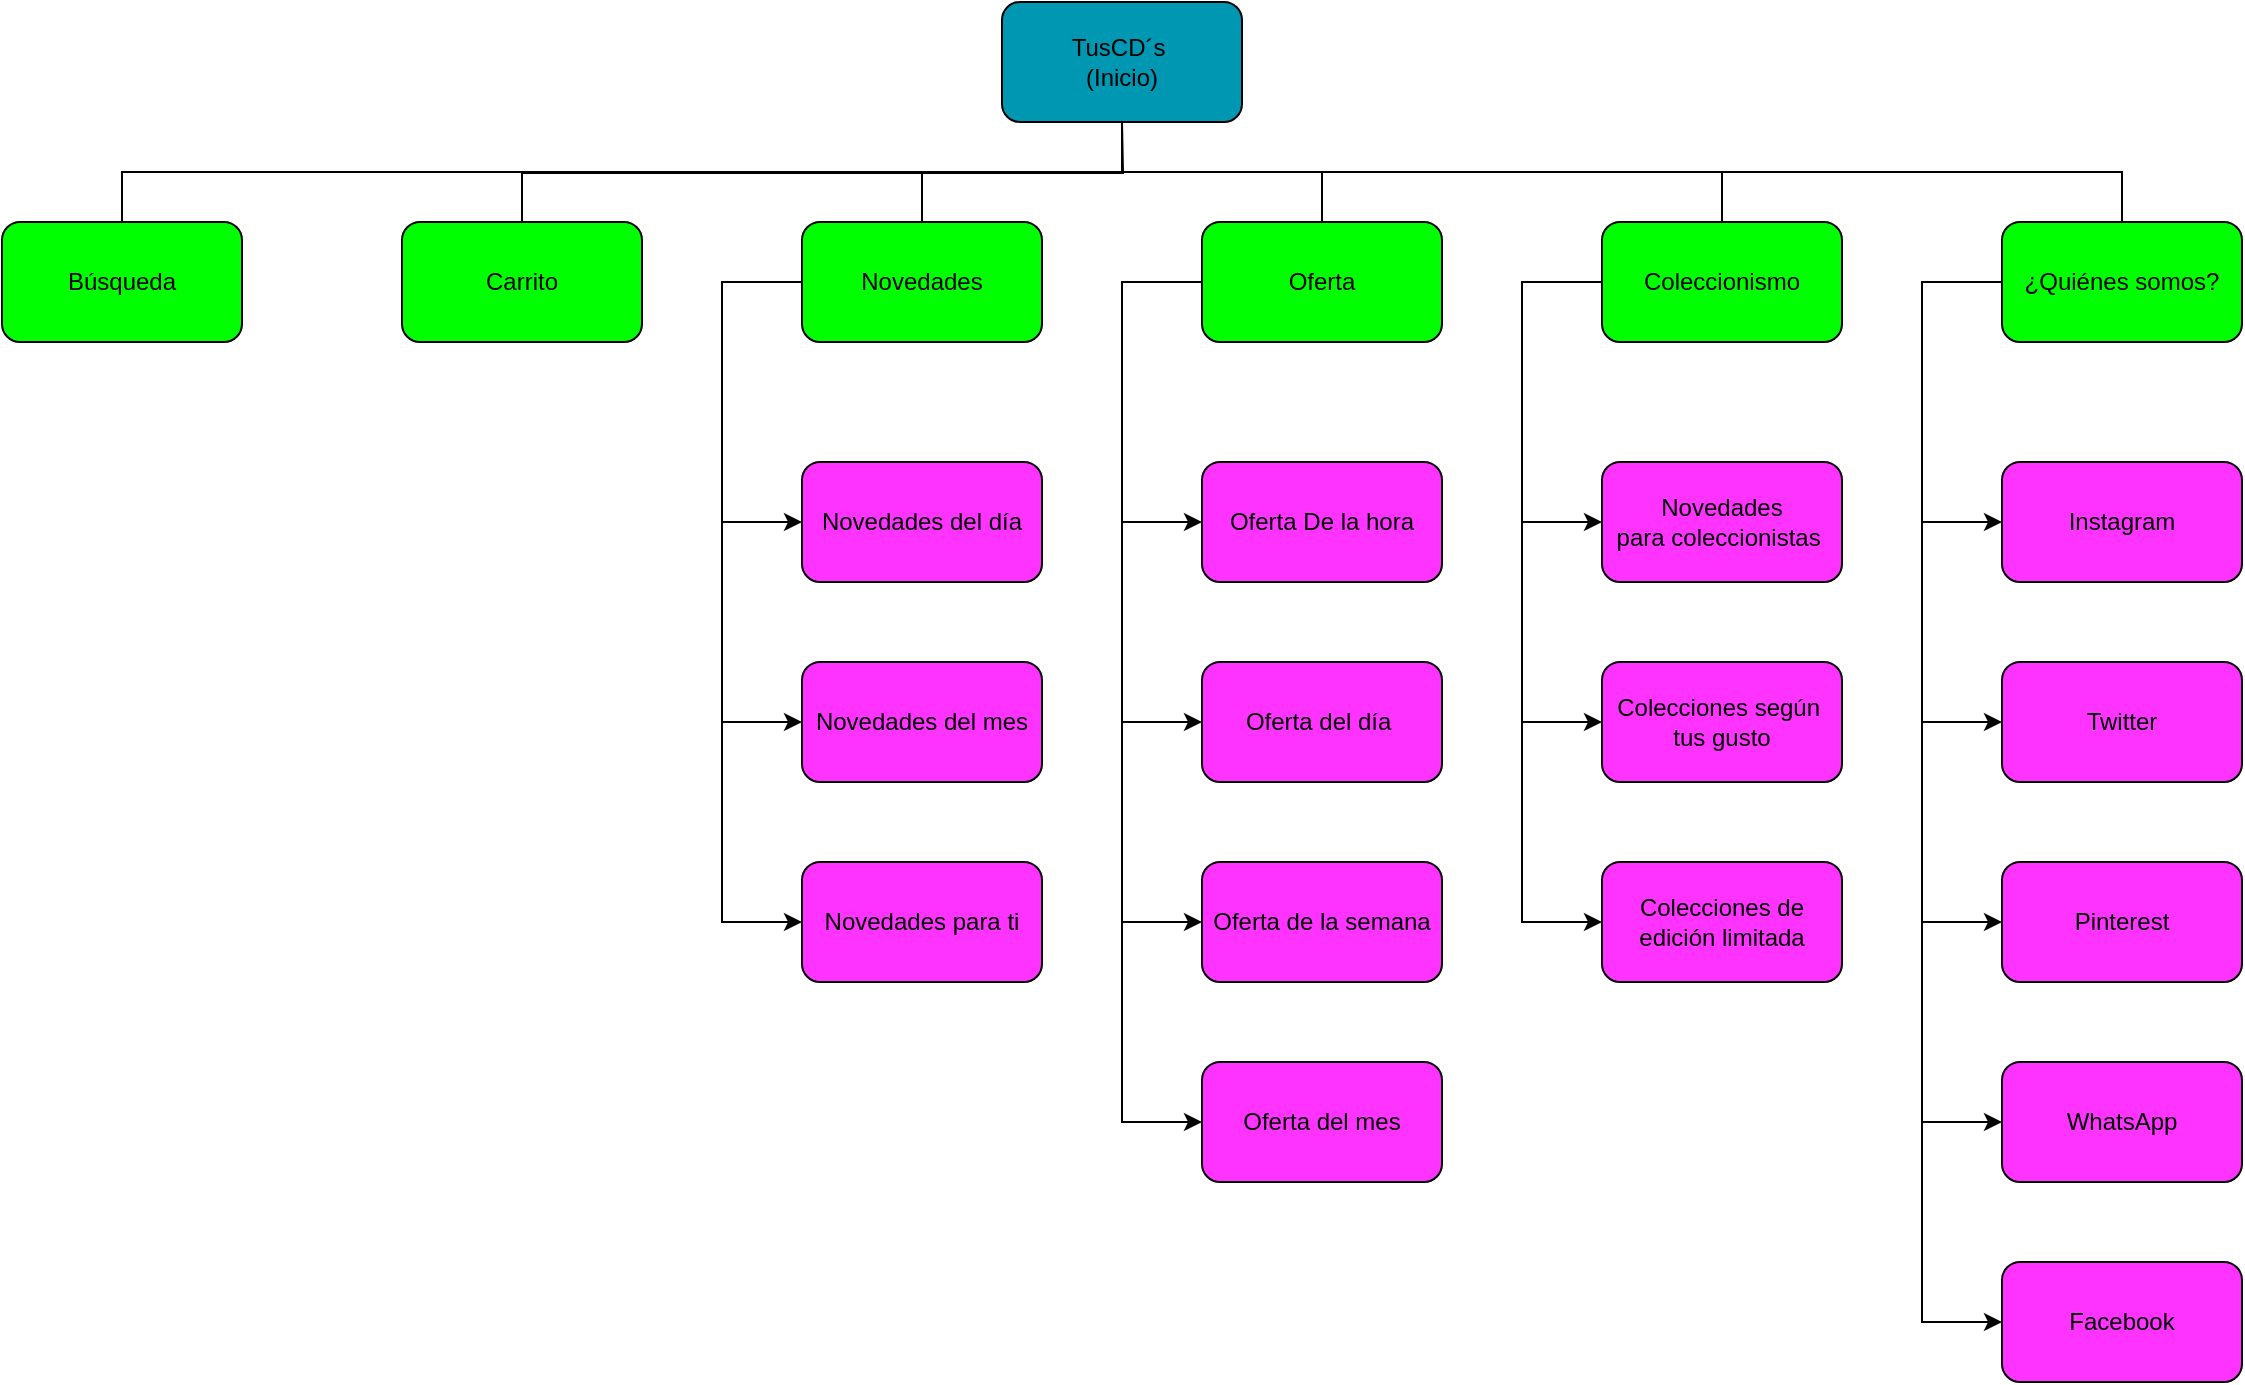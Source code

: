 <mxfile version="24.7.16">
  <diagram name="Página-1" id="LjsTxuQh81cfuCp1gVAf">
    <mxGraphModel grid="1" page="1" gridSize="10" guides="1" tooltips="1" connect="1" arrows="1" fold="1" pageScale="1" pageWidth="1169" pageHeight="827" math="0" shadow="0">
      <root>
        <mxCell id="0" />
        <mxCell id="1" parent="0" />
        <mxCell id="8Neq3KagH41kIfCmVQDN-1" value="TusCD´s&amp;nbsp;&lt;div&gt;(Inicio)&lt;/div&gt;" style="rounded=1;whiteSpace=wrap;html=1;fillColor=#0097b2;" vertex="1" parent="1">
          <mxGeometry x="540" y="30" width="120" height="60" as="geometry" />
        </mxCell>
        <mxCell id="8Neq3KagH41kIfCmVQDN-2" value="Búsqueda" style="rounded=1;whiteSpace=wrap;html=1;fillColor=#00FF00;" vertex="1" parent="1">
          <mxGeometry x="40" y="140" width="120" height="60" as="geometry" />
        </mxCell>
        <mxCell id="8Neq3KagH41kIfCmVQDN-3" value="Carrito" style="rounded=1;whiteSpace=wrap;html=1;fillColor=#00FF00;" vertex="1" parent="1">
          <mxGeometry x="240" y="140" width="120" height="60" as="geometry" />
        </mxCell>
        <mxCell id="8Neq3KagH41kIfCmVQDN-4" value="Novedades" style="rounded=1;whiteSpace=wrap;html=1;fillColor=#00FF00;" vertex="1" parent="1">
          <mxGeometry x="440" y="140" width="120" height="60" as="geometry" />
        </mxCell>
        <mxCell id="8Neq3KagH41kIfCmVQDN-5" value="Oferta" style="rounded=1;whiteSpace=wrap;html=1;fillColor=#00FF00;" vertex="1" parent="1">
          <mxGeometry x="640" y="140" width="120" height="60" as="geometry" />
        </mxCell>
        <mxCell id="8Neq3KagH41kIfCmVQDN-6" value="Coleccionismo" style="rounded=1;whiteSpace=wrap;html=1;fillColor=#00FF00;" vertex="1" parent="1">
          <mxGeometry x="840" y="140" width="120" height="60" as="geometry" />
        </mxCell>
        <mxCell id="8Neq3KagH41kIfCmVQDN-7" value="¿Quiénes somos?" style="rounded=1;whiteSpace=wrap;html=1;fillColor=#00FF00;" vertex="1" parent="1">
          <mxGeometry x="1040" y="140" width="120" height="60" as="geometry" />
        </mxCell>
        <mxCell id="8Neq3KagH41kIfCmVQDN-8" value="Novedades del día" style="rounded=1;whiteSpace=wrap;html=1;fillColor=#FF33FF;" vertex="1" parent="1">
          <mxGeometry x="440" y="260" width="120" height="60" as="geometry" />
        </mxCell>
        <mxCell id="8Neq3KagH41kIfCmVQDN-9" value="Novedades del mes" style="rounded=1;whiteSpace=wrap;html=1;fillColor=#FF33FF;" vertex="1" parent="1">
          <mxGeometry x="440" y="360" width="120" height="60" as="geometry" />
        </mxCell>
        <mxCell id="8Neq3KagH41kIfCmVQDN-10" value="Novedades para ti" style="rounded=1;whiteSpace=wrap;html=1;fillColor=#FF33FF;" vertex="1" parent="1">
          <mxGeometry x="440" y="460" width="120" height="60" as="geometry" />
        </mxCell>
        <mxCell id="8Neq3KagH41kIfCmVQDN-11" value="Oferta De la hora" style="rounded=1;whiteSpace=wrap;html=1;fillColor=#FF33FF;" vertex="1" parent="1">
          <mxGeometry x="640" y="260" width="120" height="60" as="geometry" />
        </mxCell>
        <mxCell id="8Neq3KagH41kIfCmVQDN-12" value="Oferta del día&amp;nbsp;" style="rounded=1;whiteSpace=wrap;html=1;fillColor=#FF33FF;" vertex="1" parent="1">
          <mxGeometry x="640" y="360" width="120" height="60" as="geometry" />
        </mxCell>
        <mxCell id="8Neq3KagH41kIfCmVQDN-13" value="Oferta de la semana" style="rounded=1;whiteSpace=wrap;html=1;fillColor=#FF33FF;" vertex="1" parent="1">
          <mxGeometry x="640" y="460" width="120" height="60" as="geometry" />
        </mxCell>
        <mxCell id="8Neq3KagH41kIfCmVQDN-14" value="Oferta del mes" style="rounded=1;whiteSpace=wrap;html=1;fillColor=#FF33FF;" vertex="1" parent="1">
          <mxGeometry x="640" y="560" width="120" height="60" as="geometry" />
        </mxCell>
        <mxCell id="8Neq3KagH41kIfCmVQDN-15" value="Novedades&lt;div&gt;para coleccionistas&amp;nbsp;&lt;/div&gt;" style="rounded=1;whiteSpace=wrap;html=1;fillColor=#FF33FF;" vertex="1" parent="1">
          <mxGeometry x="840" y="260" width="120" height="60" as="geometry" />
        </mxCell>
        <mxCell id="8Neq3KagH41kIfCmVQDN-16" value="Colecciones según&amp;nbsp; tus gusto" style="rounded=1;whiteSpace=wrap;html=1;fillColor=#FF33FF;" vertex="1" parent="1">
          <mxGeometry x="840" y="360" width="120" height="60" as="geometry" />
        </mxCell>
        <mxCell id="8Neq3KagH41kIfCmVQDN-17" value="Colecciones de edición limitada" style="rounded=1;whiteSpace=wrap;html=1;fillColor=#FF33FF;" vertex="1" parent="1">
          <mxGeometry x="840" y="460" width="120" height="60" as="geometry" />
        </mxCell>
        <mxCell id="8Neq3KagH41kIfCmVQDN-18" value="Instagram" style="rounded=1;whiteSpace=wrap;html=1;fillColor=#FF33FF;" vertex="1" parent="1">
          <mxGeometry x="1040" y="260" width="120" height="60" as="geometry" />
        </mxCell>
        <mxCell id="8Neq3KagH41kIfCmVQDN-19" value="Twitter" style="rounded=1;whiteSpace=wrap;html=1;fillColor=#FF33FF;" vertex="1" parent="1">
          <mxGeometry x="1040" y="360" width="120" height="60" as="geometry" />
        </mxCell>
        <mxCell id="8Neq3KagH41kIfCmVQDN-20" value="Pinterest" style="rounded=1;whiteSpace=wrap;html=1;fillColor=#FF33FF;" vertex="1" parent="1">
          <mxGeometry x="1040" y="460" width="120" height="60" as="geometry" />
        </mxCell>
        <mxCell id="8Neq3KagH41kIfCmVQDN-21" value="WhatsApp" style="rounded=1;whiteSpace=wrap;html=1;fillColor=#FF33FF;" vertex="1" parent="1">
          <mxGeometry x="1040" y="560" width="120" height="60" as="geometry" />
        </mxCell>
        <mxCell id="8Neq3KagH41kIfCmVQDN-22" value="Facebook" style="rounded=1;whiteSpace=wrap;html=1;fillColor=#FF33FF;" vertex="1" parent="1">
          <mxGeometry x="1040" y="660" width="120" height="60" as="geometry" />
        </mxCell>
        <mxCell id="8Neq3KagH41kIfCmVQDN-23" value="" style="endArrow=none;html=1;rounded=0;edgeStyle=orthogonalEdgeStyle;exitX=0.5;exitY=0;exitDx=0;exitDy=0;entryX=0.5;entryY=1;entryDx=0;entryDy=0;" edge="1" parent="1" source="8Neq3KagH41kIfCmVQDN-2" target="8Neq3KagH41kIfCmVQDN-1">
          <mxGeometry width="50" height="50" relative="1" as="geometry">
            <mxPoint x="100" y="120" as="sourcePoint" />
            <mxPoint x="150" y="70" as="targetPoint" />
          </mxGeometry>
        </mxCell>
        <mxCell id="8Neq3KagH41kIfCmVQDN-24" value="" style="endArrow=none;html=1;rounded=0;exitX=0.5;exitY=0;exitDx=0;exitDy=0;edgeStyle=orthogonalEdgeStyle;" edge="1" parent="1" source="8Neq3KagH41kIfCmVQDN-3">
          <mxGeometry width="50" height="50" relative="1" as="geometry">
            <mxPoint x="300" y="130" as="sourcePoint" />
            <mxPoint x="600" y="90" as="targetPoint" />
          </mxGeometry>
        </mxCell>
        <mxCell id="8Neq3KagH41kIfCmVQDN-25" value="" style="endArrow=none;html=1;rounded=0;exitX=0.5;exitY=0;exitDx=0;exitDy=0;entryX=0.5;entryY=1;entryDx=0;entryDy=0;edgeStyle=orthogonalEdgeStyle;" edge="1" parent="1" source="8Neq3KagH41kIfCmVQDN-4" target="8Neq3KagH41kIfCmVQDN-1">
          <mxGeometry width="50" height="50" relative="1" as="geometry">
            <mxPoint x="500" y="120" as="sourcePoint" />
            <mxPoint x="550" y="70" as="targetPoint" />
          </mxGeometry>
        </mxCell>
        <mxCell id="8Neq3KagH41kIfCmVQDN-27" value="" style="endArrow=none;html=1;rounded=0;edgeStyle=orthogonalEdgeStyle;exitX=0.5;exitY=0;exitDx=0;exitDy=0;entryX=0.5;entryY=1;entryDx=0;entryDy=0;" edge="1" parent="1" source="8Neq3KagH41kIfCmVQDN-7" target="8Neq3KagH41kIfCmVQDN-1">
          <mxGeometry width="50" height="50" relative="1" as="geometry">
            <mxPoint x="990" y="90" as="sourcePoint" />
            <mxPoint x="1040" y="40" as="targetPoint" />
          </mxGeometry>
        </mxCell>
        <mxCell id="8Neq3KagH41kIfCmVQDN-28" value="" style="endArrow=none;html=1;rounded=0;exitX=0.5;exitY=0;exitDx=0;exitDy=0;entryX=0.5;entryY=1;entryDx=0;entryDy=0;edgeStyle=orthogonalEdgeStyle;" edge="1" parent="1" source="8Neq3KagH41kIfCmVQDN-6" target="8Neq3KagH41kIfCmVQDN-1">
          <mxGeometry width="50" height="50" relative="1" as="geometry">
            <mxPoint x="880" y="110" as="sourcePoint" />
            <mxPoint x="930" y="60" as="targetPoint" />
          </mxGeometry>
        </mxCell>
        <mxCell id="8Neq3KagH41kIfCmVQDN-29" value="" style="endArrow=none;html=1;rounded=0;exitX=0.5;exitY=0;exitDx=0;exitDy=0;entryX=0.5;entryY=1;entryDx=0;entryDy=0;edgeStyle=orthogonalEdgeStyle;" edge="1" parent="1" source="8Neq3KagH41kIfCmVQDN-5" target="8Neq3KagH41kIfCmVQDN-1">
          <mxGeometry width="50" height="50" relative="1" as="geometry">
            <mxPoint x="740" y="80" as="sourcePoint" />
            <mxPoint x="790" y="30" as="targetPoint" />
          </mxGeometry>
        </mxCell>
        <mxCell id="8Neq3KagH41kIfCmVQDN-30" value="" style="endArrow=classic;html=1;rounded=0;exitX=0;exitY=0.5;exitDx=0;exitDy=0;entryX=0;entryY=0.5;entryDx=0;entryDy=0;edgeStyle=orthogonalEdgeStyle;" edge="1" parent="1" source="8Neq3KagH41kIfCmVQDN-4" target="8Neq3KagH41kIfCmVQDN-8">
          <mxGeometry width="50" height="50" relative="1" as="geometry">
            <mxPoint x="260" y="370" as="sourcePoint" />
            <mxPoint x="310" y="320" as="targetPoint" />
            <Array as="points">
              <mxPoint x="400" y="170" />
              <mxPoint x="400" y="290" />
            </Array>
          </mxGeometry>
        </mxCell>
        <mxCell id="8Neq3KagH41kIfCmVQDN-31" value="" style="endArrow=classic;html=1;rounded=0;entryX=0;entryY=0.5;entryDx=0;entryDy=0;exitX=0;exitY=0.5;exitDx=0;exitDy=0;edgeStyle=orthogonalEdgeStyle;" edge="1" parent="1" source="8Neq3KagH41kIfCmVQDN-4" target="8Neq3KagH41kIfCmVQDN-9">
          <mxGeometry width="50" height="50" relative="1" as="geometry">
            <mxPoint x="290" y="410" as="sourcePoint" />
            <mxPoint x="340" y="360" as="targetPoint" />
            <Array as="points">
              <mxPoint x="400" y="170" />
              <mxPoint x="400" y="390" />
            </Array>
          </mxGeometry>
        </mxCell>
        <mxCell id="8Neq3KagH41kIfCmVQDN-32" value="" style="endArrow=classic;html=1;rounded=0;entryX=0;entryY=0.5;entryDx=0;entryDy=0;exitX=0;exitY=0.5;exitDx=0;exitDy=0;edgeStyle=orthogonalEdgeStyle;" edge="1" parent="1" source="8Neq3KagH41kIfCmVQDN-4" target="8Neq3KagH41kIfCmVQDN-10">
          <mxGeometry width="50" height="50" relative="1" as="geometry">
            <mxPoint x="440" y="279.98" as="sourcePoint" />
            <mxPoint x="440" y="499.98" as="targetPoint" />
            <Array as="points">
              <mxPoint x="400" y="170" />
              <mxPoint x="400" y="490" />
            </Array>
          </mxGeometry>
        </mxCell>
        <mxCell id="8Neq3KagH41kIfCmVQDN-33" value="" style="endArrow=classic;html=1;rounded=0;exitX=0;exitY=0.5;exitDx=0;exitDy=0;entryX=0;entryY=0.5;entryDx=0;entryDy=0;edgeStyle=orthogonalEdgeStyle;" edge="1" parent="1">
          <mxGeometry width="50" height="50" relative="1" as="geometry">
            <mxPoint x="640" y="170" as="sourcePoint" />
            <mxPoint x="640" y="290" as="targetPoint" />
            <Array as="points">
              <mxPoint x="600" y="170" />
              <mxPoint x="600" y="290" />
            </Array>
          </mxGeometry>
        </mxCell>
        <mxCell id="8Neq3KagH41kIfCmVQDN-34" value="" style="endArrow=classic;html=1;rounded=0;entryX=0;entryY=0.5;entryDx=0;entryDy=0;exitX=0;exitY=0.5;exitDx=0;exitDy=0;edgeStyle=orthogonalEdgeStyle;" edge="1" parent="1">
          <mxGeometry width="50" height="50" relative="1" as="geometry">
            <mxPoint x="640" y="170" as="sourcePoint" />
            <mxPoint x="640" y="390" as="targetPoint" />
            <Array as="points">
              <mxPoint x="600" y="170" />
              <mxPoint x="600" y="390" />
            </Array>
          </mxGeometry>
        </mxCell>
        <mxCell id="8Neq3KagH41kIfCmVQDN-35" value="" style="endArrow=classic;html=1;rounded=0;exitX=0;exitY=0.5;exitDx=0;exitDy=0;edgeStyle=orthogonalEdgeStyle;" edge="1" parent="1">
          <mxGeometry width="50" height="50" relative="1" as="geometry">
            <mxPoint x="640" y="170" as="sourcePoint" />
            <mxPoint x="640" y="490" as="targetPoint" />
            <Array as="points">
              <mxPoint x="600" y="170" />
              <mxPoint x="600" y="490" />
              <mxPoint x="640" y="490" />
            </Array>
          </mxGeometry>
        </mxCell>
        <mxCell id="8Neq3KagH41kIfCmVQDN-36" value="" style="endArrow=classic;html=1;rounded=0;entryX=0;entryY=0.5;entryDx=0;entryDy=0;exitX=0;exitY=0.5;exitDx=0;exitDy=0;edgeStyle=orthogonalEdgeStyle;" edge="1" parent="1" source="8Neq3KagH41kIfCmVQDN-5" target="8Neq3KagH41kIfCmVQDN-14">
          <mxGeometry width="50" height="50" relative="1" as="geometry">
            <mxPoint x="440" y="650" as="sourcePoint" />
            <mxPoint x="490" y="600" as="targetPoint" />
            <Array as="points">
              <mxPoint x="600" y="170" />
              <mxPoint x="600" y="590" />
            </Array>
          </mxGeometry>
        </mxCell>
        <mxCell id="8Neq3KagH41kIfCmVQDN-38" value="" style="endArrow=classic;html=1;rounded=0;exitX=0;exitY=0.5;exitDx=0;exitDy=0;entryX=0;entryY=0.5;entryDx=0;entryDy=0;edgeStyle=orthogonalEdgeStyle;" edge="1" parent="1">
          <mxGeometry width="50" height="50" relative="1" as="geometry">
            <mxPoint x="840" y="170" as="sourcePoint" />
            <mxPoint x="840" y="290" as="targetPoint" />
            <Array as="points">
              <mxPoint x="800" y="170" />
              <mxPoint x="800" y="290" />
            </Array>
          </mxGeometry>
        </mxCell>
        <mxCell id="8Neq3KagH41kIfCmVQDN-39" value="" style="endArrow=classic;html=1;rounded=0;entryX=0;entryY=0.5;entryDx=0;entryDy=0;exitX=0;exitY=0.5;exitDx=0;exitDy=0;edgeStyle=orthogonalEdgeStyle;" edge="1" parent="1">
          <mxGeometry width="50" height="50" relative="1" as="geometry">
            <mxPoint x="840" y="170" as="sourcePoint" />
            <mxPoint x="840" y="390" as="targetPoint" />
            <Array as="points">
              <mxPoint x="800" y="170" />
              <mxPoint x="800" y="390" />
            </Array>
          </mxGeometry>
        </mxCell>
        <mxCell id="8Neq3KagH41kIfCmVQDN-40" value="" style="endArrow=classic;html=1;rounded=0;exitX=0;exitY=0.5;exitDx=0;exitDy=0;edgeStyle=orthogonalEdgeStyle;" edge="1" parent="1">
          <mxGeometry width="50" height="50" relative="1" as="geometry">
            <mxPoint x="840" y="170" as="sourcePoint" />
            <mxPoint x="840" y="490" as="targetPoint" />
            <Array as="points">
              <mxPoint x="800" y="170" />
              <mxPoint x="800" y="490" />
              <mxPoint x="840" y="490" />
            </Array>
          </mxGeometry>
        </mxCell>
        <mxCell id="8Neq3KagH41kIfCmVQDN-48" value="" style="endArrow=classic;html=1;rounded=0;exitX=0;exitY=0.5;exitDx=0;exitDy=0;entryX=0;entryY=0.5;entryDx=0;entryDy=0;edgeStyle=orthogonalEdgeStyle;" edge="1" parent="1">
          <mxGeometry width="50" height="50" relative="1" as="geometry">
            <mxPoint x="1040" y="170" as="sourcePoint" />
            <mxPoint x="1040" y="290" as="targetPoint" />
            <Array as="points">
              <mxPoint x="1000" y="170" />
              <mxPoint x="1000" y="290" />
            </Array>
          </mxGeometry>
        </mxCell>
        <mxCell id="8Neq3KagH41kIfCmVQDN-49" value="" style="endArrow=classic;html=1;rounded=0;entryX=0;entryY=0.5;entryDx=0;entryDy=0;exitX=0;exitY=0.5;exitDx=0;exitDy=0;edgeStyle=orthogonalEdgeStyle;" edge="1" parent="1">
          <mxGeometry width="50" height="50" relative="1" as="geometry">
            <mxPoint x="1040" y="170" as="sourcePoint" />
            <mxPoint x="1040" y="390" as="targetPoint" />
            <Array as="points">
              <mxPoint x="1000" y="170" />
              <mxPoint x="1000" y="390" />
            </Array>
          </mxGeometry>
        </mxCell>
        <mxCell id="8Neq3KagH41kIfCmVQDN-50" value="" style="endArrow=classic;html=1;rounded=0;exitX=0;exitY=0.5;exitDx=0;exitDy=0;edgeStyle=orthogonalEdgeStyle;" edge="1" parent="1">
          <mxGeometry width="50" height="50" relative="1" as="geometry">
            <mxPoint x="1040" y="170" as="sourcePoint" />
            <mxPoint x="1040" y="490" as="targetPoint" />
            <Array as="points">
              <mxPoint x="1000" y="170" />
              <mxPoint x="1000" y="490" />
              <mxPoint x="1040" y="490" />
            </Array>
          </mxGeometry>
        </mxCell>
        <mxCell id="8Neq3KagH41kIfCmVQDN-51" value="" style="endArrow=classic;html=1;rounded=0;entryX=0;entryY=0.5;entryDx=0;entryDy=0;exitX=0;exitY=0.5;exitDx=0;exitDy=0;edgeStyle=orthogonalEdgeStyle;" edge="1" parent="1">
          <mxGeometry width="50" height="50" relative="1" as="geometry">
            <mxPoint x="1040" y="170" as="sourcePoint" />
            <mxPoint x="1040" y="590" as="targetPoint" />
            <Array as="points">
              <mxPoint x="1000" y="170" />
              <mxPoint x="1000" y="590" />
            </Array>
          </mxGeometry>
        </mxCell>
        <mxCell id="8Neq3KagH41kIfCmVQDN-52" value="" style="endArrow=classic;html=1;rounded=0;entryX=0;entryY=0.5;entryDx=0;entryDy=0;exitX=0;exitY=0.5;exitDx=0;exitDy=0;edgeStyle=orthogonalEdgeStyle;" edge="1" parent="1" source="8Neq3KagH41kIfCmVQDN-7" target="8Neq3KagH41kIfCmVQDN-22">
          <mxGeometry width="50" height="50" relative="1" as="geometry">
            <mxPoint x="920" y="660" as="sourcePoint" />
            <mxPoint x="970" y="610" as="targetPoint" />
            <Array as="points">
              <mxPoint x="1000" y="170" />
              <mxPoint x="1000" y="690" />
            </Array>
          </mxGeometry>
        </mxCell>
      </root>
    </mxGraphModel>
  </diagram>
</mxfile>
